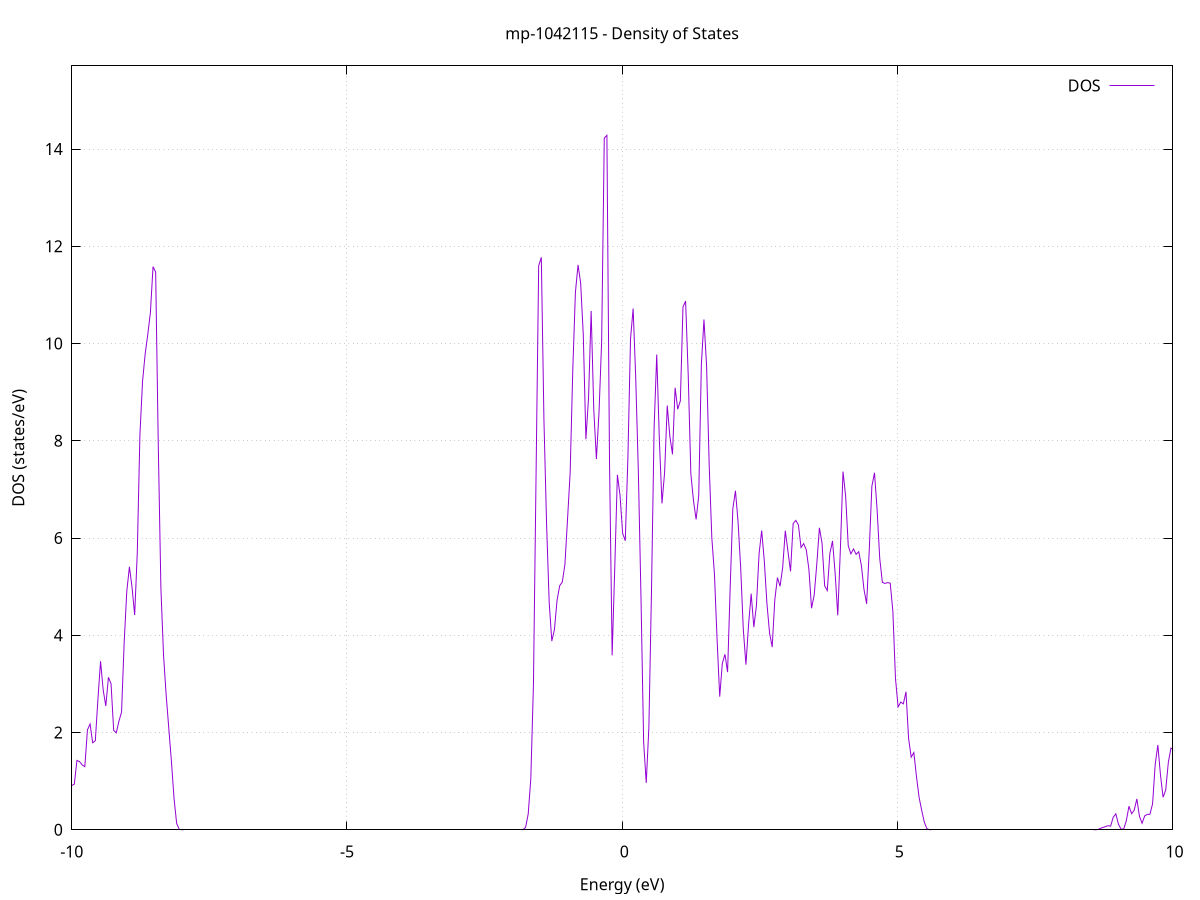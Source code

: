 set title 'mp-1042115 - Density of States'
set xlabel 'Energy (eV)'
set ylabel 'DOS (states/eV)'
set grid
set xrange [-10:10]
set yrange [0:15.712]
set xzeroaxis lt -1
set terminal png size 800,600
set output 'mp-1042115_dos_gnuplot.png'
plot '-' using 1:2 with lines title 'DOS'
-65.107800 0.000000
-65.060100 0.000000
-65.012400 0.000000
-64.964700 0.000000
-64.917100 0.000000
-64.869400 0.000000
-64.821700 0.000000
-64.774100 0.000000
-64.726400 0.000000
-64.678700 0.000000
-64.631100 0.000000
-64.583400 0.000000
-64.535700 0.000000
-64.488000 0.000000
-64.440400 0.000000
-64.392700 0.000000
-64.345000 0.000000
-64.297400 0.000000
-64.249700 0.000000
-64.202000 0.000000
-64.154400 0.000000
-64.106700 0.000000
-64.059000 0.000000
-64.011300 0.000000
-63.963700 0.000000
-63.916000 0.000000
-63.868300 0.000000
-63.820700 0.000000
-63.773000 0.000000
-63.725300 0.000000
-63.677700 0.000000
-63.630000 0.000000
-63.582300 0.000000
-63.534700 0.000000
-63.487000 0.000000
-63.439300 0.000000
-63.391600 0.000000
-63.344000 0.000000
-63.296300 0.000000
-63.248600 0.000000
-63.201000 0.000000
-63.153300 0.000000
-63.105600 0.000000
-63.058000 0.000000
-63.010300 0.000000
-62.962600 0.000000
-62.914900 0.000000
-62.867300 0.000000
-62.819600 0.000000
-62.771900 0.000000
-62.724300 0.000000
-62.676600 0.000000
-62.628900 0.000000
-62.581300 0.000000
-62.533600 0.000000
-62.485900 0.000000
-62.438300 0.000000
-62.390600 0.000000
-62.342900 0.000000
-62.295200 0.000000
-62.247600 0.000000
-62.199900 0.000000
-62.152200 0.000000
-62.104600 0.000000
-62.056900 0.000000
-62.009200 0.000000
-61.961600 0.000000
-61.913900 0.000000
-61.866200 0.000000
-61.818500 0.000000
-61.770900 0.000000
-61.723200 0.000000
-61.675500 0.000000
-61.627900 0.000000
-61.580200 0.000000
-61.532500 0.000000
-61.484900 0.000000
-61.437200 0.000000
-61.389500 0.000000
-61.341800 0.000000
-61.294200 0.000000
-61.246500 0.000000
-61.198800 0.000000
-61.151200 0.000000
-61.103500 0.000000
-61.055800 0.000000
-61.008200 0.000000
-60.960500 0.000000
-60.912800 0.006500
-60.865200 0.769900
-60.817500 16.819200
-60.769800 72.581600
-60.722100 65.154400
-60.674500 14.205700
-60.626800 21.302600
-60.579100 41.836700
-60.531500 17.544200
-60.483800 1.487700
-60.436100 0.023900
-60.388500 0.000100
-60.340800 0.000000
-60.293100 0.000000
-60.245400 0.000000
-60.197800 0.000000
-60.150100 0.000000
-60.102400 0.000000
-60.054800 0.000000
-60.007100 0.000000
-59.959400 0.000000
-59.911800 0.000000
-59.864100 0.000000
-59.816400 0.000000
-59.768800 0.000000
-59.721100 0.000000
-59.673400 0.000000
-59.625700 0.000000
-59.578100 0.000000
-59.530400 0.000000
-59.482700 0.000000
-59.435100 0.000000
-59.387400 0.000000
-59.339700 0.000000
-59.292100 0.000000
-59.244400 0.000000
-59.196700 0.000000
-59.149000 0.000000
-59.101400 0.000000
-59.053700 0.000000
-59.006000 0.000000
-58.958400 0.000000
-58.910700 0.000000
-58.863000 0.000000
-58.815400 0.000000
-58.767700 0.000000
-58.720000 0.000000
-58.672300 0.000000
-58.624700 0.000000
-58.577000 0.000000
-58.529300 0.000000
-58.481700 0.000000
-58.434000 0.000000
-58.386300 0.000000
-58.338700 0.000000
-58.291000 0.000000
-58.243300 0.000000
-58.195700 0.000000
-58.148000 0.000000
-58.100300 0.000000
-58.052600 0.000000
-58.005000 0.000000
-57.957300 0.000000
-57.909600 0.000000
-57.862000 0.000000
-57.814300 0.000000
-57.766600 0.000000
-57.719000 0.000000
-57.671300 0.000000
-57.623600 0.000000
-57.575900 0.000000
-57.528300 0.000000
-57.480600 0.000000
-57.432900 0.000000
-57.385300 0.000000
-57.337600 0.000000
-57.289900 0.000000
-57.242300 0.000000
-57.194600 0.000000
-57.146900 0.000000
-57.099300 0.000000
-57.051600 0.000000
-57.003900 0.000000
-56.956200 0.000000
-56.908600 0.000000
-56.860900 0.000000
-56.813200 0.000000
-56.765600 0.000000
-56.717900 0.000000
-56.670200 0.000000
-56.622600 0.000000
-56.574900 0.000000
-56.527200 0.000000
-56.479500 0.000000
-56.431900 0.000000
-56.384200 0.000000
-56.336500 0.000000
-56.288900 0.000000
-56.241200 0.000000
-56.193500 0.000000
-56.145900 0.000000
-56.098200 0.000000
-56.050500 0.000000
-56.002800 0.000000
-55.955200 0.000000
-55.907500 0.000000
-55.859800 0.000000
-55.812200 0.000000
-55.764500 0.000000
-55.716800 0.000000
-55.669200 0.000000
-55.621500 0.000000
-55.573800 0.000000
-55.526200 0.000000
-55.478500 0.000000
-55.430800 0.000000
-55.383100 0.000000
-55.335500 0.000000
-55.287800 0.000000
-55.240100 0.000000
-55.192500 0.000000
-55.144800 0.000000
-55.097100 0.000000
-55.049500 0.000000
-55.001800 0.000000
-54.954100 0.000000
-54.906400 0.000000
-54.858800 0.000000
-54.811100 0.000000
-54.763400 0.000000
-54.715800 0.000000
-54.668100 0.000000
-54.620400 0.000000
-54.572800 0.000000
-54.525100 0.000000
-54.477400 0.000000
-54.429800 0.000000
-54.382100 0.000000
-54.334400 0.000000
-54.286700 0.000000
-54.239100 0.000000
-54.191400 0.000000
-54.143700 0.000000
-54.096100 0.000000
-54.048400 0.000000
-54.000700 0.000000
-53.953100 0.000000
-53.905400 0.000000
-53.857700 0.000000
-53.810000 0.000000
-53.762400 0.000000
-53.714700 0.000000
-53.667000 0.000000
-53.619400 0.000000
-53.571700 0.000000
-53.524000 0.000000
-53.476400 0.000000
-53.428700 0.000000
-53.381000 0.000000
-53.333400 0.000000
-53.285700 0.000000
-53.238000 0.000000
-53.190300 0.000000
-53.142700 0.000000
-53.095000 0.000000
-53.047300 0.000000
-52.999700 0.000000
-52.952000 0.000000
-52.904300 0.000000
-52.856700 0.000000
-52.809000 0.000000
-52.761300 0.000000
-52.713600 0.000000
-52.666000 0.000000
-52.618300 0.000000
-52.570600 0.000000
-52.523000 0.000000
-52.475300 0.000000
-52.427600 0.000000
-52.380000 0.000000
-52.332300 0.000000
-52.284600 0.000000
-52.236900 0.000000
-52.189300 0.000000
-52.141600 0.000000
-52.093900 0.000000
-52.046300 0.000000
-51.998600 0.000000
-51.950900 0.000000
-51.903300 0.000000
-51.855600 0.000000
-51.807900 0.000000
-51.760300 0.000000
-51.712600 0.000000
-51.664900 0.000000
-51.617200 0.000000
-51.569600 0.000000
-51.521900 0.000000
-51.474200 0.000000
-51.426600 0.000000
-51.378900 0.000000
-51.331200 0.000000
-51.283600 0.000000
-51.235900 0.000000
-51.188200 0.000000
-51.140500 0.000000
-51.092900 0.000000
-51.045200 0.000000
-50.997500 0.000000
-50.949900 0.000000
-50.902200 0.000000
-50.854500 0.000000
-50.806900 0.000000
-50.759200 0.000000
-50.711500 0.000000
-50.663900 0.000000
-50.616200 0.000000
-50.568500 0.000000
-50.520800 0.000000
-50.473200 0.000000
-50.425500 0.000000
-50.377800 0.000000
-50.330200 0.000000
-50.282500 0.000000
-50.234800 0.000000
-50.187200 0.000000
-50.139500 0.000000
-50.091800 0.000000
-50.044100 0.000000
-49.996500 0.000000
-49.948800 0.000000
-49.901100 0.000000
-49.853500 0.000000
-49.805800 0.000000
-49.758100 0.000000
-49.710500 0.000000
-49.662800 0.000000
-49.615100 0.000000
-49.567400 0.000000
-49.519800 0.000000
-49.472100 0.000000
-49.424400 0.000000
-49.376800 0.000000
-49.329100 0.000000
-49.281400 0.000000
-49.233800 0.000000
-49.186100 0.000000
-49.138400 0.000000
-49.090800 0.000000
-49.043100 0.000000
-48.995400 0.000000
-48.947700 0.000000
-48.900100 0.000000
-48.852400 0.000000
-48.804700 0.000000
-48.757100 0.000000
-48.709400 0.000000
-48.661700 0.000000
-48.614100 0.000000
-48.566400 0.000000
-48.518700 0.000000
-48.471000 0.000000
-48.423400 0.000000
-48.375700 0.000000
-48.328000 0.000000
-48.280400 0.000000
-48.232700 0.000000
-48.185000 0.000000
-48.137400 0.000000
-48.089700 0.000000
-48.042000 0.000000
-47.994400 0.000000
-47.946700 0.000000
-47.899000 0.000000
-47.851300 0.000000
-47.803700 0.000000
-47.756000 0.000000
-47.708300 0.000000
-47.660700 0.000000
-47.613000 0.000000
-47.565300 0.000000
-47.517700 0.000000
-47.470000 0.000000
-47.422300 0.000000
-47.374600 0.000000
-47.327000 0.000000
-47.279300 0.000000
-47.231600 0.000000
-47.184000 0.000000
-47.136300 0.000000
-47.088600 0.000000
-47.041000 0.000000
-46.993300 0.000000
-46.945600 0.000000
-46.897900 0.000000
-46.850300 0.000000
-46.802600 0.000000
-46.754900 0.000000
-46.707300 0.000000
-46.659600 0.000000
-46.611900 0.000000
-46.564300 0.000000
-46.516600 0.000000
-46.468900 0.000000
-46.421300 0.000000
-46.373600 0.000000
-46.325900 0.000000
-46.278200 0.000000
-46.230600 0.000000
-46.182900 0.000000
-46.135200 0.000000
-46.087600 0.000000
-46.039900 0.000000
-45.992200 0.000000
-45.944600 0.000000
-45.896900 0.000000
-45.849200 0.000000
-45.801500 0.000000
-45.753900 0.000000
-45.706200 0.000000
-45.658500 0.000000
-45.610900 0.000000
-45.563200 0.000000
-45.515500 0.000000
-45.467900 0.000000
-45.420200 0.000000
-45.372500 0.000000
-45.324900 0.000000
-45.277200 0.000000
-45.229500 0.000000
-45.181800 0.000000
-45.134200 0.000000
-45.086500 0.000000
-45.038800 0.000000
-44.991200 0.000000
-44.943500 0.000000
-44.895800 0.000000
-44.848200 0.000000
-44.800500 0.000000
-44.752800 0.000000
-44.705100 0.000000
-44.657500 0.000000
-44.609800 0.000000
-44.562100 0.000000
-44.514500 0.000000
-44.466800 0.000000
-44.419100 0.000000
-44.371500 0.000000
-44.323800 0.000000
-44.276100 0.000000
-44.228400 0.000000
-44.180800 0.000000
-44.133100 0.000000
-44.085400 0.000000
-44.037800 0.000000
-43.990100 0.000000
-43.942400 0.000000
-43.894800 0.000000
-43.847100 0.000000
-43.799400 0.000000
-43.751800 0.000000
-43.704100 0.000000
-43.656400 0.000000
-43.608700 0.000000
-43.561100 0.000000
-43.513400 0.000000
-43.465700 0.000000
-43.418100 0.000000
-43.370400 0.000000
-43.322700 0.000000
-43.275100 0.000000
-43.227400 0.000000
-43.179700 0.000000
-43.132000 0.000000
-43.084400 0.000000
-43.036700 0.000000
-42.989000 0.000000
-42.941400 0.000000
-42.893700 0.000000
-42.846000 0.000000
-42.798400 0.000000
-42.750700 0.000000
-42.703000 0.000000
-42.655400 0.000000
-42.607700 0.000000
-42.560000 0.000000
-42.512300 0.000000
-42.464700 0.000000
-42.417000 0.000000
-42.369300 0.000000
-42.321700 0.000000
-42.274000 0.000000
-42.226300 0.000000
-42.178700 0.000000
-42.131000 0.000000
-42.083300 0.000000
-42.035600 0.000000
-41.988000 0.000000
-41.940300 0.000000
-41.892600 0.000000
-41.845000 0.000000
-41.797300 0.000000
-41.749600 0.000000
-41.702000 0.000000
-41.654300 0.000000
-41.606600 0.000000
-41.558900 0.000000
-41.511300 0.000000
-41.463600 0.000000
-41.415900 0.000000
-41.368300 0.000000
-41.320600 0.000000
-41.272900 0.000000
-41.225300 0.000000
-41.177600 0.000000
-41.129900 0.000000
-41.082300 0.000000
-41.034600 0.000000
-40.986900 0.000000
-40.939200 0.000000
-40.891600 0.000000
-40.843900 0.000000
-40.796200 0.000000
-40.748600 0.000000
-40.700900 0.000000
-40.653200 0.000000
-40.605600 0.000000
-40.557900 0.000000
-40.510200 0.000000
-40.462500 0.000000
-40.414900 0.000000
-40.367200 0.000000
-40.319500 0.000000
-40.271900 0.000000
-40.224200 0.000000
-40.176500 0.000000
-40.128900 0.000000
-40.081200 0.000000
-40.033500 0.000000
-39.985900 0.000000
-39.938200 0.000000
-39.890500 0.000000
-39.842800 0.000000
-39.795200 0.000000
-39.747500 0.000000
-39.699800 0.000000
-39.652200 0.000000
-39.604500 0.000000
-39.556800 0.000000
-39.509200 0.000000
-39.461500 0.000000
-39.413800 0.000000
-39.366100 0.000000
-39.318500 0.000000
-39.270800 0.000000
-39.223100 0.000000
-39.175500 0.000000
-39.127800 0.000000
-39.080100 0.000000
-39.032500 0.000000
-38.984800 0.000000
-38.937100 0.000000
-38.889400 0.000000
-38.841800 0.000000
-38.794100 0.000000
-38.746400 0.000000
-38.698800 0.000000
-38.651100 0.000000
-38.603400 0.000000
-38.555800 0.000000
-38.508100 0.000000
-38.460400 0.000000
-38.412800 0.000000
-38.365100 0.000000
-38.317400 0.000000
-38.269700 0.000000
-38.222100 0.000000
-38.174400 0.000000
-38.126700 0.000000
-38.079100 0.000000
-38.031400 0.000000
-37.983700 0.000000
-37.936100 0.000000
-37.888400 0.000000
-37.840700 0.000000
-37.793000 0.000000
-37.745400 0.000000
-37.697700 0.000000
-37.650000 0.000000
-37.602400 0.000000
-37.554700 0.000000
-37.507000 0.000000
-37.459400 0.000000
-37.411700 0.000000
-37.364000 0.000000
-37.316400 0.000000
-37.268700 0.000000
-37.221000 0.000000
-37.173300 0.000000
-37.125700 0.000000
-37.078000 0.000000
-37.030300 0.000000
-36.982700 0.000000
-36.935000 0.000000
-36.887300 0.000000
-36.839700 0.000000
-36.792000 0.000000
-36.744300 0.000000
-36.696600 0.000000
-36.649000 0.000000
-36.601300 0.000000
-36.553600 0.000000
-36.506000 0.000000
-36.458300 0.000000
-36.410600 0.000000
-36.363000 0.000000
-36.315300 0.000000
-36.267600 0.000000
-36.220000 0.000000
-36.172300 0.000000
-36.124600 0.000000
-36.076900 0.000000
-36.029300 0.000000
-35.981600 0.000000
-35.933900 0.000000
-35.886300 0.000000
-35.838600 0.000000
-35.790900 0.000000
-35.743300 0.000000
-35.695600 0.000000
-35.647900 0.000000
-35.600200 0.000000
-35.552600 0.000000
-35.504900 0.000000
-35.457200 0.000000
-35.409600 0.000000
-35.361900 0.000000
-35.314200 0.000000
-35.266600 0.000000
-35.218900 0.000000
-35.171200 0.000000
-35.123500 0.000000
-35.075900 0.000000
-35.028200 0.000000
-34.980500 0.000000
-34.932900 0.000000
-34.885200 0.000000
-34.837500 0.000000
-34.789900 0.000000
-34.742200 0.000000
-34.694500 0.000000
-34.646900 0.000000
-34.599200 0.000000
-34.551500 0.000000
-34.503800 0.000000
-34.456200 0.000000
-34.408500 0.000000
-34.360800 0.000000
-34.313200 0.000000
-34.265500 0.000000
-34.217800 0.000000
-34.170200 0.000000
-34.122500 0.000000
-34.074800 0.000000
-34.027100 0.000000
-33.979500 0.000000
-33.931800 0.000000
-33.884100 0.000000
-33.836500 0.000000
-33.788800 0.000000
-33.741100 0.000000
-33.693500 0.000000
-33.645800 0.000000
-33.598100 0.000000
-33.550500 0.000000
-33.502800 0.000000
-33.455100 0.000000
-33.407400 0.000000
-33.359800 0.000000
-33.312100 0.000000
-33.264400 0.000000
-33.216800 0.000000
-33.169100 0.000000
-33.121400 0.000000
-33.073800 0.000000
-33.026100 0.000000
-32.978400 0.000000
-32.930700 0.000000
-32.883100 0.000000
-32.835400 0.000000
-32.787700 0.000000
-32.740100 0.000000
-32.692400 0.000000
-32.644700 0.000000
-32.597100 0.000000
-32.549400 0.000000
-32.501700 0.000000
-32.454000 0.000000
-32.406400 0.000000
-32.358700 0.000000
-32.311000 0.000000
-32.263400 0.000000
-32.215700 0.000000
-32.168000 0.000000
-32.120400 0.000000
-32.072700 0.000000
-32.025000 0.000000
-31.977400 0.000000
-31.929700 0.000000
-31.882000 0.000000
-31.834300 0.000000
-31.786700 0.000000
-31.739000 0.000000
-31.691300 0.000000
-31.643700 0.000000
-31.596000 0.000000
-31.548300 0.000000
-31.500700 0.000000
-31.453000 0.000000
-31.405300 0.000000
-31.357600 0.000000
-31.310000 0.000000
-31.262300 0.000000
-31.214600 0.000000
-31.167000 0.000000
-31.119300 0.000000
-31.071600 0.000000
-31.024000 0.000000
-30.976300 0.000000
-30.928600 0.000000
-30.881000 0.000000
-30.833300 0.000000
-30.785600 0.000000
-30.737900 0.000000
-30.690300 0.000000
-30.642600 0.000000
-30.594900 0.000000
-30.547300 0.000000
-30.499600 0.000000
-30.451900 0.000000
-30.404300 0.000000
-30.356600 0.000000
-30.308900 0.000000
-30.261200 0.000000
-30.213600 0.000000
-30.165900 0.000000
-30.118200 0.000000
-30.070600 0.000000
-30.022900 0.000000
-29.975200 0.000000
-29.927600 0.000000
-29.879900 0.000000
-29.832200 0.000000
-29.784500 0.000000
-29.736900 0.000000
-29.689200 0.000000
-29.641500 0.000000
-29.593900 0.000000
-29.546200 0.000000
-29.498500 0.000000
-29.450900 0.000000
-29.403200 0.000000
-29.355500 0.000000
-29.307900 0.000000
-29.260200 0.000000
-29.212500 0.000000
-29.164800 0.000000
-29.117200 0.000000
-29.069500 0.000000
-29.021800 0.000000
-28.974200 0.000000
-28.926500 0.000000
-28.878800 0.000000
-28.831200 0.000000
-28.783500 0.000000
-28.735800 0.000000
-28.688100 0.000000
-28.640500 0.000000
-28.592800 0.000000
-28.545100 0.000000
-28.497500 0.000000
-28.449800 0.000000
-28.402100 0.000000
-28.354500 0.000000
-28.306800 0.000000
-28.259100 0.000000
-28.211500 0.000000
-28.163800 0.000000
-28.116100 0.000000
-28.068400 0.000000
-28.020800 0.000000
-27.973100 0.000000
-27.925400 0.000000
-27.877800 0.000000
-27.830100 0.000000
-27.782400 0.000000
-27.734800 0.000000
-27.687100 0.000000
-27.639400 0.000000
-27.591700 0.000000
-27.544100 0.000000
-27.496400 0.000000
-27.448700 0.000000
-27.401100 0.000000
-27.353400 0.000000
-27.305700 0.000000
-27.258100 0.000000
-27.210400 0.000000
-27.162700 0.000000
-27.115000 0.000000
-27.067400 0.000000
-27.019700 0.000000
-26.972000 0.000000
-26.924400 0.000000
-26.876700 0.000000
-26.829000 0.000000
-26.781400 0.000000
-26.733700 0.000000
-26.686000 0.000000
-26.638400 0.000000
-26.590700 0.000000
-26.543000 0.000000
-26.495300 0.000000
-26.447700 0.000000
-26.400000 0.000000
-26.352300 0.000000
-26.304700 0.000000
-26.257000 0.000000
-26.209300 0.000000
-26.161700 0.000000
-26.114000 0.000000
-26.066300 0.000000
-26.018600 0.000000
-25.971000 0.000000
-25.923300 0.000000
-25.875600 0.000000
-25.828000 0.000000
-25.780300 0.000000
-25.732600 0.000000
-25.685000 0.000000
-25.637300 0.000000
-25.589600 0.000000
-25.542000 0.000000
-25.494300 0.000000
-25.446600 0.000000
-25.398900 0.000000
-25.351300 0.000000
-25.303600 0.000000
-25.255900 0.000000
-25.208300 0.000000
-25.160600 0.000000
-25.112900 0.000000
-25.065300 0.000000
-25.017600 0.000000
-24.969900 0.000000
-24.922200 0.000000
-24.874600 0.000000
-24.826900 0.000000
-24.779200 0.000000
-24.731600 0.000000
-24.683900 0.000000
-24.636200 0.000000
-24.588600 0.000000
-24.540900 0.000000
-24.493200 0.000000
-24.445500 0.000000
-24.397900 0.000000
-24.350200 0.000000
-24.302500 0.000000
-24.254900 0.000000
-24.207200 0.000000
-24.159500 0.000000
-24.111900 0.000000
-24.064200 0.000000
-24.016500 0.000000
-23.968900 0.000000
-23.921200 0.000000
-23.873500 0.000000
-23.825800 0.000000
-23.778200 0.000000
-23.730500 0.000000
-23.682800 0.000000
-23.635200 0.000000
-23.587500 0.000000
-23.539800 0.000000
-23.492200 0.000000
-23.444500 0.000000
-23.396800 0.000000
-23.349100 0.000000
-23.301500 0.000000
-23.253800 0.000000
-23.206100 0.000000
-23.158500 0.000000
-23.110800 0.000000
-23.063100 0.000000
-23.015500 0.000000
-22.967800 0.000000
-22.920100 0.000000
-22.872500 0.000000
-22.824800 0.000000
-22.777100 0.000000
-22.729400 0.000000
-22.681800 0.000000
-22.634100 0.000000
-22.586400 0.000000
-22.538800 0.000000
-22.491100 0.000000
-22.443400 0.000000
-22.395800 0.000000
-22.348100 0.000000
-22.300400 0.000000
-22.252700 0.000000
-22.205100 0.000000
-22.157400 0.000000
-22.109700 0.000000
-22.062100 0.000000
-22.014400 0.000000
-21.966700 0.000000
-21.919100 0.000000
-21.871400 0.000000
-21.823700 0.000000
-21.776000 0.000000
-21.728400 0.000000
-21.680700 0.000000
-21.633000 0.000000
-21.585400 0.000000
-21.537700 0.000000
-21.490000 0.000000
-21.442400 0.000000
-21.394700 0.000000
-21.347000 0.000000
-21.299400 0.000000
-21.251700 0.000000
-21.204000 0.000000
-21.156300 0.000000
-21.108700 0.000000
-21.061000 0.000000
-21.013300 0.000000
-20.965700 0.000000
-20.918000 0.000000
-20.870300 0.000000
-20.822700 0.000000
-20.775000 0.000000
-20.727300 0.000000
-20.679600 0.000000
-20.632000 0.000000
-20.584300 0.000000
-20.536600 0.000000
-20.489000 0.000000
-20.441300 0.000000
-20.393600 0.000000
-20.346000 0.000000
-20.298300 0.000000
-20.250600 0.000000
-20.203000 0.000000
-20.155300 0.000000
-20.107600 0.000000
-20.059900 0.000000
-20.012300 0.000000
-19.964600 0.000000
-19.916900 0.000000
-19.869300 0.000000
-19.821600 0.000000
-19.773900 0.000000
-19.726300 0.000000
-19.678600 0.000000
-19.630900 0.000000
-19.583200 0.000000
-19.535600 0.000000
-19.487900 0.000000
-19.440200 0.000000
-19.392600 0.000000
-19.344900 0.000000
-19.297200 0.000000
-19.249600 0.000000
-19.201900 0.000000
-19.154200 0.000000
-19.106600 0.000000
-19.058900 0.000000
-19.011200 0.000000
-18.963500 0.000000
-18.915900 0.000000
-18.868200 0.000000
-18.820500 0.000000
-18.772900 0.000000
-18.725200 0.000000
-18.677500 0.000000
-18.629900 0.000000
-18.582200 0.000000
-18.534500 0.000000
-18.486800 0.000000
-18.439200 0.000000
-18.391500 0.000000
-18.343800 0.000000
-18.296200 0.000000
-18.248500 0.000000
-18.200800 0.000000
-18.153200 0.000000
-18.105500 0.000000
-18.057800 0.000000
-18.010100 0.000000
-17.962500 0.000000
-17.914800 0.000000
-17.867100 0.000000
-17.819500 0.000000
-17.771800 0.000000
-17.724100 0.000000
-17.676500 0.000000
-17.628800 0.000000
-17.581100 0.000000
-17.533500 0.000000
-17.485800 0.000000
-17.438100 0.000000
-17.390400 0.000000
-17.342800 0.000000
-17.295100 0.000000
-17.247400 0.000000
-17.199800 0.000000
-17.152100 0.000000
-17.104400 0.000000
-17.056800 0.000000
-17.009100 0.000000
-16.961400 0.000000
-16.913700 0.000000
-16.866100 0.000000
-16.818400 0.000000
-16.770700 0.000000
-16.723100 0.000000
-16.675400 0.000000
-16.627700 0.000000
-16.580100 0.000000
-16.532400 0.000000
-16.484700 0.000000
-16.437100 0.000000
-16.389400 0.000000
-16.341700 0.000000
-16.294000 0.000000
-16.246400 0.000000
-16.198700 0.000000
-16.151000 0.000000
-16.103400 0.000000
-16.055700 0.000000
-16.008000 0.000000
-15.960400 0.000000
-15.912700 0.000000
-15.865000 0.000000
-15.817300 0.000000
-15.769700 0.000000
-15.722000 0.000000
-15.674300 0.000000
-15.626700 0.000000
-15.579000 0.000000
-15.531300 0.000000
-15.483700 0.000000
-15.436000 0.000000
-15.388300 0.000000
-15.340600 0.000000
-15.293000 0.000000
-15.245300 0.000000
-15.197600 0.000000
-15.150000 0.000000
-15.102300 0.000000
-15.054600 0.000000
-15.007000 0.000000
-14.959300 0.000000
-14.911600 0.000000
-14.864000 0.000000
-14.816300 0.000000
-14.768600 0.000000
-14.720900 0.000000
-14.673300 0.000000
-14.625600 0.000000
-14.577900 0.000000
-14.530300 0.000000
-14.482600 0.000000
-14.434900 0.000000
-14.387300 0.000000
-14.339600 0.000000
-14.291900 0.000000
-14.244200 0.000000
-14.196600 0.000000
-14.148900 0.000000
-14.101200 0.000000
-14.053600 0.000000
-14.005900 0.000000
-13.958200 0.000000
-13.910600 0.000000
-13.862900 0.000000
-13.815200 0.000000
-13.767600 0.000000
-13.719900 0.000000
-13.672200 0.000000
-13.624500 0.000000
-13.576900 0.000000
-13.529200 0.000000
-13.481500 0.000000
-13.433900 0.000000
-13.386200 0.000000
-13.338500 0.000000
-13.290900 0.000000
-13.243200 0.000000
-13.195500 0.000000
-13.147800 0.000000
-13.100200 0.000000
-13.052500 0.000000
-13.004800 0.000000
-12.957200 0.000000
-12.909500 0.000000
-12.861800 0.000000
-12.814200 0.000000
-12.766500 0.000000
-12.718800 0.000000
-12.671100 0.000000
-12.623500 0.000000
-12.575800 0.000000
-12.528100 0.000000
-12.480500 0.000000
-12.432800 0.000000
-12.385100 0.000000
-12.337500 0.000000
-12.289800 0.000000
-12.242100 0.000000
-12.194500 0.000000
-12.146800 0.000000
-12.099100 0.000000
-12.051400 0.000000
-12.003800 0.000000
-11.956100 0.000000
-11.908400 0.000000
-11.860800 0.000000
-11.813100 0.000000
-11.765400 0.000000
-11.717800 0.000000
-11.670100 0.000000
-11.622400 0.000000
-11.574700 0.000000
-11.527100 0.000000
-11.479400 0.000000
-11.431700 0.000000
-11.384100 0.000000
-11.336400 0.000000
-11.288700 0.000000
-11.241100 0.000000
-11.193400 0.000000
-11.145700 0.000000
-11.098100 0.000000
-11.050400 0.000000
-11.002700 0.000000
-10.955000 0.000000
-10.907400 0.000000
-10.859700 0.000000
-10.812000 0.000000
-10.764400 0.000000
-10.716700 0.000000
-10.669000 0.000000
-10.621400 0.000000
-10.573700 0.000000
-10.526000 0.000000
-10.478300 0.000000
-10.430700 0.000000
-10.383000 0.000000
-10.335300 0.000200
-10.287700 0.006700
-10.240000 0.071800
-10.192300 0.279600
-10.144700 0.504500
-10.097000 0.646300
-10.049300 0.933300
-10.001600 0.908500
-9.954000 0.939700
-9.906300 1.427100
-9.858600 1.401500
-9.811000 1.335000
-9.763300 1.298600
-9.715600 2.055100
-9.668000 2.175700
-9.620300 1.789600
-9.572600 1.831100
-9.525000 2.685400
-9.477300 3.465700
-9.429600 2.876400
-9.381900 2.545600
-9.334300 3.135400
-9.286600 3.002800
-9.238900 2.045500
-9.191300 1.994200
-9.143600 2.232400
-9.095900 2.421400
-9.048300 3.849800
-9.000600 4.904100
-8.952900 5.408600
-8.905200 4.987100
-8.857600 4.417400
-8.809900 5.701100
-8.762200 8.121700
-8.714600 9.217800
-8.666900 9.784900
-8.619200 10.188400
-8.571600 10.637700
-8.523900 11.582000
-8.476200 11.470000
-8.428600 7.912900
-8.380900 4.967400
-8.333200 3.592100
-8.285500 2.774800
-8.237900 2.092900
-8.190200 1.412400
-8.142500 0.648200
-8.094900 0.133000
-8.047200 0.008400
-7.999500 0.000100
-7.951900 0.000000
-7.904200 0.000000
-7.856500 0.000000
-7.808800 0.000000
-7.761200 0.000000
-7.713500 0.000000
-7.665800 0.000000
-7.618200 0.000000
-7.570500 0.000000
-7.522800 0.000000
-7.475200 0.000000
-7.427500 0.000000
-7.379800 0.000000
-7.332100 0.000000
-7.284500 0.000000
-7.236800 0.000000
-7.189100 0.000000
-7.141500 0.000000
-7.093800 0.000000
-7.046100 0.000000
-6.998500 0.000000
-6.950800 0.000000
-6.903100 0.000000
-6.855500 0.000000
-6.807800 0.000000
-6.760100 0.000000
-6.712400 0.000000
-6.664800 0.000000
-6.617100 0.000000
-6.569400 0.000000
-6.521800 0.000000
-6.474100 0.000000
-6.426400 0.000000
-6.378800 0.000000
-6.331100 0.000000
-6.283400 0.000000
-6.235700 0.000000
-6.188100 0.000000
-6.140400 0.000000
-6.092700 0.000000
-6.045100 0.000000
-5.997400 0.000000
-5.949700 0.000000
-5.902100 0.000000
-5.854400 0.000000
-5.806700 0.000000
-5.759100 0.000000
-5.711400 0.000000
-5.663700 0.000000
-5.616000 0.000000
-5.568400 0.000000
-5.520700 0.000000
-5.473000 0.000000
-5.425400 0.000000
-5.377700 0.000000
-5.330000 0.000000
-5.282400 0.000000
-5.234700 0.000000
-5.187000 0.000000
-5.139300 0.000000
-5.091700 0.000000
-5.044000 0.000000
-4.996300 0.000000
-4.948700 0.000000
-4.901000 0.000000
-4.853300 0.000000
-4.805700 0.000000
-4.758000 0.000000
-4.710300 0.000000
-4.662600 0.000000
-4.615000 0.000000
-4.567300 0.000000
-4.519600 0.000000
-4.472000 0.000000
-4.424300 0.000000
-4.376600 0.000000
-4.329000 0.000000
-4.281300 0.000000
-4.233600 0.000000
-4.186000 0.000000
-4.138300 0.000000
-4.090600 0.000000
-4.042900 0.000000
-3.995300 0.000000
-3.947600 0.000000
-3.899900 0.000000
-3.852300 0.000000
-3.804600 0.000000
-3.756900 0.000000
-3.709300 0.000000
-3.661600 0.000000
-3.613900 0.000000
-3.566200 0.000000
-3.518600 0.000000
-3.470900 0.000000
-3.423200 0.000000
-3.375600 0.000000
-3.327900 0.000000
-3.280200 0.000000
-3.232600 0.000000
-3.184900 0.000000
-3.137200 0.000000
-3.089600 0.000000
-3.041900 0.000000
-2.994200 0.000000
-2.946500 0.000000
-2.898900 0.000000
-2.851200 0.000000
-2.803500 0.000000
-2.755900 0.000000
-2.708200 0.000000
-2.660500 0.000000
-2.612900 0.000000
-2.565200 0.000000
-2.517500 0.000000
-2.469800 0.000000
-2.422200 0.000000
-2.374500 0.000000
-2.326800 0.000000
-2.279200 0.000000
-2.231500 0.000000
-2.183800 0.000000
-2.136200 0.000000
-2.088500 0.000000
-2.040800 0.000000
-1.993200 0.000000
-1.945500 0.000000
-1.897800 0.000000
-1.850100 0.000000
-1.802500 0.002500
-1.754800 0.048500
-1.707100 0.322600
-1.659500 1.046700
-1.611800 2.979200
-1.564100 7.295800
-1.516500 11.602600
-1.468800 11.773500
-1.421100 8.434100
-1.373400 6.302000
-1.325800 4.680800
-1.278100 3.881300
-1.230400 4.115600
-1.182800 4.719100
-1.135100 5.018200
-1.087400 5.095900
-1.039800 5.457500
-0.992100 6.388300
-0.944400 7.351800
-0.896700 9.465900
-0.849100 11.053300
-0.801400 11.618200
-0.753700 11.242800
-0.706100 10.183000
-0.658400 8.033900
-0.610700 8.878500
-0.563100 10.671200
-0.515400 8.637300
-0.467700 7.626700
-0.420100 8.587200
-0.372400 10.041400
-0.324700 14.226500
-0.277000 14.283700
-0.229400 7.569600
-0.181700 3.588500
-0.134000 5.395900
-0.086400 7.302000
-0.038700 6.881400
0.009000 6.099300
0.056600 5.944400
0.104300 7.641500
0.152000 10.092300
0.199700 10.720600
0.247300 9.276400
0.295000 7.342100
0.342700 4.765100
0.390300 1.803600
0.438000 0.964700
0.485700 2.108700
0.533300 4.923400
0.581000 8.279100
0.628700 9.774600
0.676300 8.016800
0.724000 6.711600
0.771700 7.350900
0.819400 8.725300
0.867000 8.093500
0.914700 7.722600
0.962400 9.091200
1.010000 8.650000
1.057700 8.822800
1.105400 10.753800
1.153000 10.873300
1.200700 9.344000
1.248400 7.319200
1.296100 6.771300
1.343700 6.384000
1.391400 6.869000
1.439100 9.559300
1.486700 10.495200
1.534400 9.537000
1.582100 7.484100
1.629700 5.999700
1.677400 5.252800
1.725100 3.912300
1.772800 2.737900
1.820400 3.423200
1.868100 3.609100
1.915800 3.242900
1.963400 4.989200
2.011100 6.601600
2.058800 6.972800
2.106400 6.329600
2.154100 5.384300
2.201800 4.112700
2.249400 3.397100
2.297100 4.220400
2.344800 4.855000
2.392500 4.167200
2.440100 4.612300
2.487800 5.675300
2.535500 6.154500
2.583100 5.527600
2.630800 4.654200
2.678500 4.048700
2.726100 3.757200
2.773800 4.728300
2.821500 5.186400
2.869200 5.007600
2.916800 5.393100
2.964500 6.151600
3.012200 5.729900
3.059800 5.315300
3.107500 6.298700
3.155200 6.364400
3.202800 6.269200
3.250500 5.806400
3.298200 5.885700
3.345800 5.757600
3.393500 5.357200
3.441200 4.556700
3.488900 4.822600
3.536500 5.459400
3.584200 6.211000
3.631900 5.895500
3.679500 5.017400
3.727200 4.920400
3.774900 5.685900
3.822500 5.941100
3.870200 5.275600
3.917900 4.410400
3.965600 5.781000
4.013200 7.367500
4.060900 6.863300
4.108600 5.839400
4.156200 5.675300
4.203900 5.777000
4.251600 5.665000
4.299200 5.718600
4.346900 5.434700
4.394600 4.941300
4.442300 4.647300
4.489900 5.750000
4.537600 7.065100
4.585300 7.343300
4.632900 6.578300
4.680600 5.580600
4.728300 5.089000
4.775900 5.067000
4.823600 5.083700
4.871300 5.071800
4.918900 4.496500
4.966600 3.113000
5.014300 2.526500
5.062000 2.626100
5.109600 2.589500
5.157300 2.838600
5.205000 1.874300
5.252600 1.493400
5.300300 1.588500
5.348000 1.095700
5.395600 0.666700
5.443300 0.397700
5.491000 0.153500
5.538700 0.020800
5.586300 0.000700
5.634000 0.000000
5.681700 0.000000
5.729300 0.000000
5.777000 0.000000
5.824700 0.000000
5.872300 0.000000
5.920000 0.000000
5.967700 0.000000
6.015300 0.000000
6.063000 0.000000
6.110700 0.000000
6.158400 0.000000
6.206000 0.000000
6.253700 0.000000
6.301400 0.000000
6.349000 0.000000
6.396700 0.000000
6.444400 0.000000
6.492000 0.000000
6.539700 0.000000
6.587400 0.000000
6.635100 0.000000
6.682700 0.000000
6.730400 0.000000
6.778100 0.000000
6.825700 0.000000
6.873400 0.000000
6.921100 0.000000
6.968700 0.000000
7.016400 0.000000
7.064100 0.000000
7.111800 0.000000
7.159400 0.000000
7.207100 0.000000
7.254800 0.000000
7.302400 0.000000
7.350100 0.000000
7.397800 0.000000
7.445400 0.000000
7.493100 0.000000
7.540800 0.000000
7.588400 0.000000
7.636100 0.000000
7.683800 0.000000
7.731500 0.000000
7.779100 0.000000
7.826800 0.000000
7.874500 0.000000
7.922100 0.000000
7.969800 0.000000
8.017500 0.000000
8.065100 0.000000
8.112800 0.000000
8.160500 0.000000
8.208200 0.000000
8.255800 0.000000
8.303500 0.000000
8.351200 0.000000
8.398800 0.000000
8.446500 0.000000
8.494200 0.000000
8.541800 0.000000
8.589500 0.000100
8.637200 0.003100
8.684800 0.025100
8.732500 0.047100
8.780200 0.064100
8.827900 0.084200
8.875500 0.073500
8.923200 0.258300
8.970900 0.327200
9.018500 0.111300
9.066200 0.012800
9.113900 0.016500
9.161500 0.188800
9.209200 0.485100
9.256900 0.330200
9.304600 0.403400
9.352200 0.635000
9.399900 0.274500
9.447600 0.133800
9.495200 0.287700
9.542900 0.315900
9.590600 0.319600
9.638200 0.533700
9.685900 1.348100
9.733600 1.743500
9.781300 1.130100
9.828900 0.669500
9.876600 0.817200
9.924300 1.386200
9.971900 1.679600
10.019600 1.650800
10.067300 2.109400
10.114900 1.829700
10.162600 1.398900
10.210300 2.152800
10.257900 2.609200
10.305600 2.323900
10.353300 2.549400
10.401000 3.232700
10.448600 4.150800
10.496300 4.342800
10.544000 4.659800
10.591600 4.006900
10.639300 3.760500
10.687000 4.641100
10.734600 4.945500
10.782300 4.755700
10.830000 4.833400
10.877700 4.775900
10.925300 5.833400
10.973000 6.782700
11.020700 5.857800
11.068300 6.229400
11.116000 6.638100
11.163700 6.117400
11.211300 5.665400
11.259000 4.745700
11.306700 4.978500
11.354300 5.466000
11.402000 6.001500
11.449700 5.702400
11.497400 4.686800
11.545000 4.476800
11.592700 4.121500
11.640400 3.580000
11.688000 3.507600
11.735700 3.483600
11.783400 4.390700
11.831000 4.413700
11.878700 2.778700
11.926400 2.358000
11.974100 3.422300
12.021700 5.315300
12.069400 6.797300
12.117100 6.661400
12.164700 6.092500
12.212400 5.075400
12.260100 4.062200
12.307700 4.205700
12.355400 4.742100
12.403100 5.126200
12.450800 4.915800
12.498400 4.617200
12.546100 4.152000
12.593800 3.916600
12.641400 4.394700
12.689100 5.529100
12.736800 5.460500
12.784400 4.398000
12.832100 4.725100
12.879800 5.564500
12.927400 5.667600
12.975100 5.951800
13.022800 5.876600
13.070500 5.923700
13.118100 5.829000
13.165800 5.536900
13.213500 5.154400
13.261100 4.659200
13.308800 4.849400
13.356500 5.367500
13.404100 4.309300
13.451800 4.246200
13.499500 5.361300
13.547200 5.993200
13.594800 5.560800
13.642500 4.528000
13.690200 4.584900
13.737800 4.484300
13.785500 3.769900
13.833200 2.939200
13.880800 2.997300
13.928500 4.391800
13.976200 4.480200
14.023800 3.597500
14.071500 3.206900
14.119200 3.738200
14.166900 4.458200
14.214500 4.523800
14.262200 4.622100
14.309900 4.763600
14.357500 5.014000
14.405200 5.336100
14.452900 5.182600
14.500500 4.873200
14.548200 4.453000
14.595900 3.992900
14.643600 3.667000
14.691200 3.902200
14.738900 3.901000
14.786600 3.470800
14.834200 4.501500
14.881900 5.682700
14.929600 5.837900
14.977200 5.129300
15.024900 4.878300
15.072600 5.291500
15.120300 4.220400
15.167900 3.736000
15.215600 5.041900
15.263300 5.316200
15.310900 4.036900
15.358600 4.511500
15.406300 4.557300
15.453900 3.619500
15.501600 3.765100
15.549300 4.240400
15.596900 4.400800
15.644600 4.292300
15.692300 4.004900
15.740000 4.533400
15.787600 4.669600
15.835300 4.490900
15.883000 4.916400
15.930600 4.435600
15.978300 4.391900
16.026000 5.566200
16.073600 5.879300
16.121300 6.718000
16.169000 5.628100
16.216700 4.383700
16.264300 5.356800
16.312000 6.685800
16.359700 5.444500
16.407300 3.602000
16.455000 3.796200
16.502700 4.315100
16.550300 3.376100
16.598000 3.619500
16.645700 4.841000
16.693300 3.589200
16.741000 2.888400
16.788700 3.193200
16.836400 2.487400
16.884000 2.686200
16.931700 3.350300
16.979400 4.054600
17.027000 4.226200
17.074700 3.523000
17.122400 2.874500
17.170000 3.315900
17.217700 3.776400
17.265400 3.696400
17.313100 3.077400
17.360700 3.015800
17.408400 3.317400
17.456100 2.998900
17.503700 3.330200
17.551400 3.705100
17.599100 3.918300
17.646700 4.230300
17.694400 4.043000
17.742100 3.200100
17.789700 2.453900
17.837400 2.731400
17.885100 3.222700
17.932800 2.999900
17.980400 3.016800
18.028100 3.185500
18.075800 3.385700
18.123400 3.144700
18.171100 2.984000
18.218800 3.357000
18.266400 4.017800
18.314100 4.187300
18.361800 3.828800
18.409500 3.478600
18.457100 3.563700
18.504800 3.767800
18.552500 3.216000
18.600100 2.763000
18.647800 3.385000
18.695500 4.564800
18.743100 4.990500
18.790800 5.028200
18.838500 5.170800
18.886200 4.611600
18.933800 3.872400
18.981500 3.622100
19.029200 3.597600
19.076800 4.581300
19.124500 5.227800
19.172200 5.446200
19.219800 4.618800
19.267500 3.996800
19.315200 3.867200
19.362800 3.324900
19.410500 3.566900
19.458200 4.180100
19.505900 3.921300
19.553500 3.879000
19.601200 4.133100
19.648900 3.067900
19.696500 2.461200
19.744200 3.123300
19.791900 3.274000
19.839500 2.846000
19.887200 3.554800
19.934900 3.977900
19.982600 3.979500
20.030200 3.275900
20.077900 3.038600
20.125600 3.363400
20.173200 3.989700
20.220900 5.030200
20.268600 5.145800
20.316200 4.474900
20.363900 3.961000
20.411600 4.361200
20.459200 4.880700
20.506900 4.049700
20.554600 3.758000
20.602300 4.130800
20.649900 3.442300
20.697600 2.481300
20.745300 2.892500
20.792900 4.111100
20.840600 3.897700
20.888300 3.194100
20.935900 3.484400
20.983600 4.761400
21.031300 5.344100
21.079000 4.888100
21.126600 4.357300
21.174300 3.130200
21.222000 2.434600
21.269600 2.555100
21.317300 2.829800
21.365000 2.458900
21.412600 2.727500
21.460300 3.037200
21.508000 2.711700
21.555700 3.316600
21.603300 4.381900
21.651000 3.441600
21.698700 2.636200
21.746300 2.940000
21.794000 3.647900
21.841700 3.479800
21.889300 3.154300
21.937000 2.749600
21.984700 2.995200
22.032300 3.343900
22.080000 3.772600
22.127700 4.606200
22.175400 4.522700
22.223000 4.005900
22.270700 3.600100
22.318400 2.900900
22.366000 2.959900
22.413700 4.495800
22.461400 4.918000
22.509000 3.518600
22.556700 2.759400
22.604400 3.848800
22.652100 4.307100
22.699700 5.104800
22.747400 5.653900
22.795100 5.100300
22.842700 4.414600
22.890400 4.193000
22.938100 4.956900
22.985700 5.668600
23.033400 4.512200
23.081100 4.265600
23.128700 6.330200
23.176400 6.250900
23.224100 5.109900
23.271800 4.588100
23.319400 3.339900
23.367100 3.968900
23.414800 4.701500
23.462400 4.202700
23.510100 3.894800
23.557800 4.315700
23.605400 3.961100
23.653100 4.044700
23.700800 4.929500
23.748500 5.230300
23.796100 4.199300
23.843800 3.971100
23.891500 3.954600
23.939100 3.860000
23.986800 3.928200
24.034500 4.409800
24.082100 4.410500
24.129800 4.486000
24.177500 3.928800
24.225200 3.021300
24.272800 2.960100
24.320500 4.310000
24.368200 5.049900
24.415800 4.079600
24.463500 3.480600
24.511200 2.976800
24.558800 2.325000
24.606500 3.229600
24.654200 4.007900
24.701800 4.223600
24.749500 3.665800
24.797200 3.078100
24.844900 3.123700
24.892500 2.977100
24.940200 3.181200
24.987900 3.285200
25.035500 2.526800
25.083200 2.484600
25.130900 2.592000
25.178500 2.512900
25.226200 2.252500
25.273900 1.755200
25.321600 1.394000
25.369200 1.560800
25.416900 1.498500
25.464600 1.278300
25.512200 1.196300
25.559900 0.872400
25.607600 0.601500
25.655200 0.515200
25.702900 0.557800
25.750600 0.557500
25.798200 0.397600
25.845900 0.283800
25.893600 0.204100
25.941300 0.152900
25.988900 0.035400
26.036600 0.001700
26.084300 0.000000
26.131900 0.000000
26.179600 0.000000
26.227300 0.000000
26.274900 0.000000
26.322600 0.000000
26.370300 0.000000
26.418000 0.000000
26.465600 0.000000
26.513300 0.000000
26.561000 0.000000
26.608600 0.000000
26.656300 0.000000
26.704000 0.000000
26.751600 0.000000
26.799300 0.000000
26.847000 0.000000
26.894700 0.000000
26.942300 0.000000
26.990000 0.000000
27.037700 0.000000
27.085300 0.000000
27.133000 0.000000
27.180700 0.000000
27.228300 0.000000
27.276000 0.000000
27.323700 0.000000
27.371300 0.000000
27.419000 0.000000
27.466700 0.000000
27.514400 0.000000
27.562000 0.000000
27.609700 0.000000
27.657400 0.000000
27.705000 0.000000
27.752700 0.000000
27.800400 0.000000
27.848000 0.000000
27.895700 0.000000
27.943400 0.000000
27.991100 0.000000
28.038700 0.000000
28.086400 0.000000
28.134100 0.000000
28.181700 0.000000
28.229400 0.000000
28.277100 0.000000
28.324700 0.000000
28.372400 0.000000
28.420100 0.000000
28.467700 0.000000
28.515400 0.000000
28.563100 0.000000
28.610800 0.000000
28.658400 0.000000
28.706100 0.000000
28.753800 0.000000
28.801400 0.000000
28.849100 0.000000
28.896800 0.000000
28.944400 0.000000
28.992100 0.000000
29.039800 0.000000
29.087500 0.000000
29.135100 0.000000
29.182800 0.000000
29.230500 0.000000
29.278100 0.000000
29.325800 0.000000
29.373500 0.000000
29.421100 0.000000
29.468800 0.000000
29.516500 0.000000
29.564200 0.000000
29.611800 0.000000
29.659500 0.000000
29.707200 0.000000
29.754800 0.000000
29.802500 0.000000
29.850200 0.000000
29.897800 0.000000
29.945500 0.000000
29.993200 0.000000
30.040800 0.000000
30.088500 0.000000
30.136200 0.000000
30.183900 0.000000
30.231500 0.000000
e
